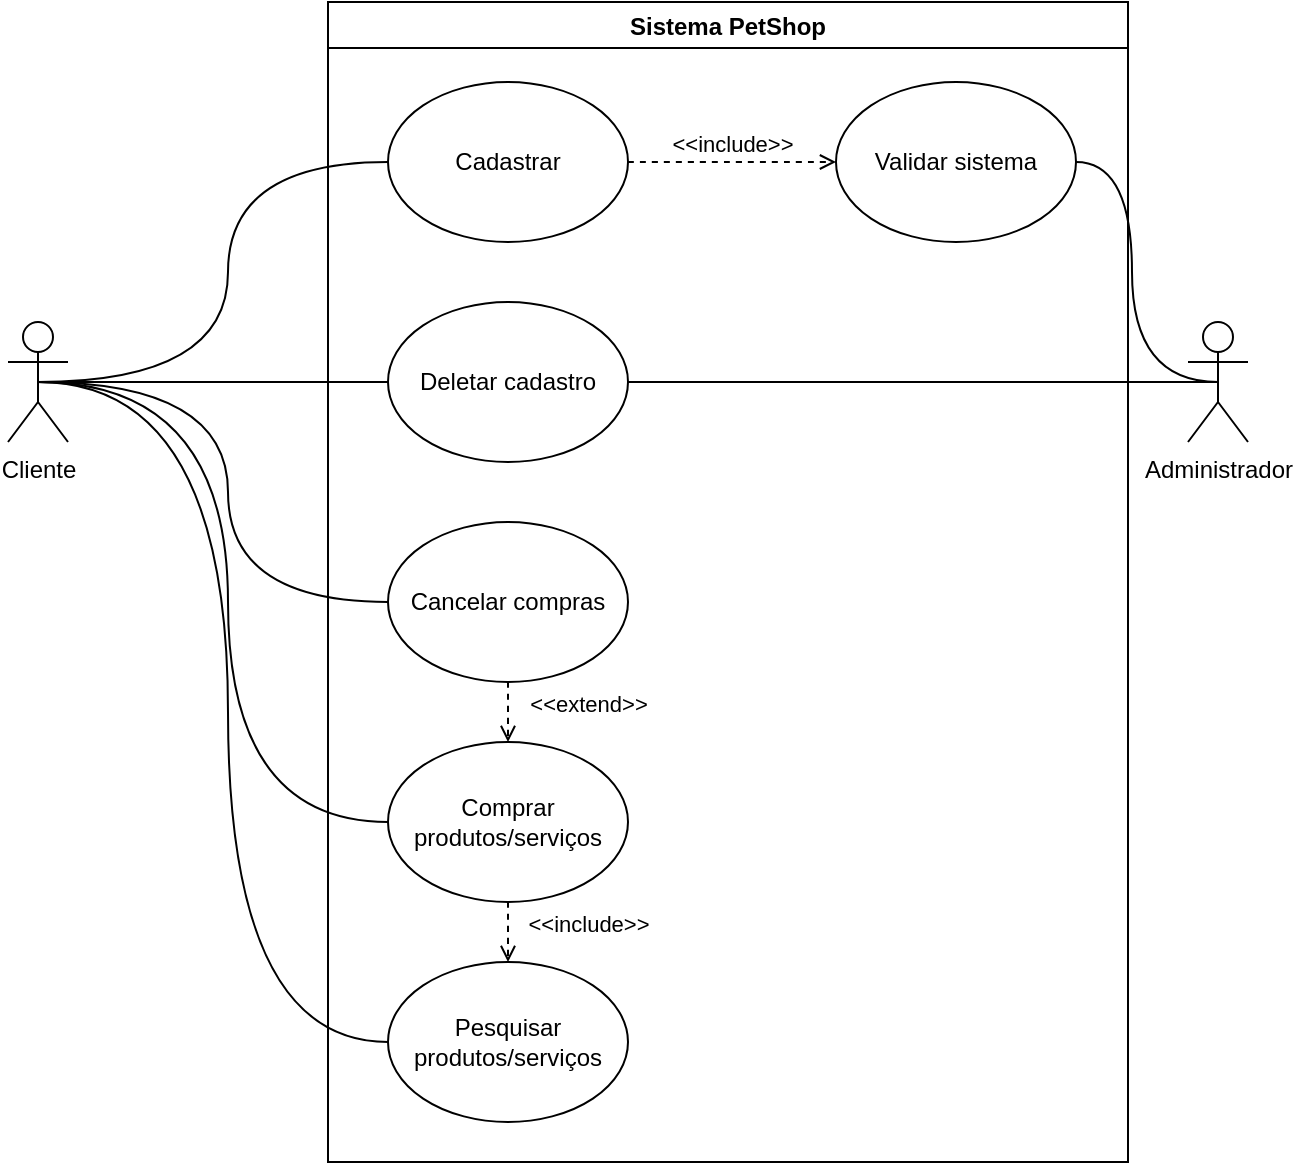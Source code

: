 <mxfile version="15.8.7" type="device"><diagram id="9ER0KR4iCtU3PfYvjTHp" name="Página-1"><mxGraphModel dx="1696" dy="591" grid="1" gridSize="10" guides="1" tooltips="1" connect="1" arrows="1" fold="1" page="1" pageScale="1" pageWidth="827" pageHeight="1169" math="0" shadow="0"><root><mxCell id="0"/><mxCell id="1" parent="0"/><mxCell id="WR6nB03_TrxkmCIucZGi-13" style="edgeStyle=orthogonalEdgeStyle;rounded=0;orthogonalLoop=1;jettySize=auto;html=1;exitX=0.5;exitY=0.5;exitDx=0;exitDy=0;exitPerimeter=0;entryX=0;entryY=0.5;entryDx=0;entryDy=0;endArrow=none;endFill=0;" edge="1" parent="1" source="WR6nB03_TrxkmCIucZGi-2" target="WR6nB03_TrxkmCIucZGi-6"><mxGeometry relative="1" as="geometry"/></mxCell><mxCell id="WR6nB03_TrxkmCIucZGi-14" style="edgeStyle=orthogonalEdgeStyle;rounded=0;orthogonalLoop=1;jettySize=auto;html=1;exitX=0.5;exitY=0.5;exitDx=0;exitDy=0;exitPerimeter=0;entryX=0;entryY=0.5;entryDx=0;entryDy=0;curved=1;endArrow=none;endFill=0;" edge="1" parent="1" source="WR6nB03_TrxkmCIucZGi-2" target="WR6nB03_TrxkmCIucZGi-4"><mxGeometry relative="1" as="geometry"/></mxCell><mxCell id="WR6nB03_TrxkmCIucZGi-15" style="edgeStyle=orthogonalEdgeStyle;curved=1;rounded=0;orthogonalLoop=1;jettySize=auto;html=1;exitX=0.5;exitY=0.5;exitDx=0;exitDy=0;exitPerimeter=0;entryX=0;entryY=0.5;entryDx=0;entryDy=0;endArrow=none;endFill=0;" edge="1" parent="1" source="WR6nB03_TrxkmCIucZGi-2" target="WR6nB03_TrxkmCIucZGi-5"><mxGeometry relative="1" as="geometry"/></mxCell><mxCell id="WR6nB03_TrxkmCIucZGi-16" style="edgeStyle=orthogonalEdgeStyle;curved=1;rounded=0;orthogonalLoop=1;jettySize=auto;html=1;exitX=0.5;exitY=0.5;exitDx=0;exitDy=0;exitPerimeter=0;entryX=0;entryY=0.5;entryDx=0;entryDy=0;endArrow=none;endFill=0;" edge="1" parent="1" source="WR6nB03_TrxkmCIucZGi-2" target="WR6nB03_TrxkmCIucZGi-9"><mxGeometry relative="1" as="geometry"/></mxCell><mxCell id="WR6nB03_TrxkmCIucZGi-18" style="edgeStyle=orthogonalEdgeStyle;rounded=0;orthogonalLoop=1;jettySize=auto;html=1;exitX=0.5;exitY=0.5;exitDx=0;exitDy=0;exitPerimeter=0;entryX=0;entryY=0.5;entryDx=0;entryDy=0;endArrow=none;endFill=0;curved=1;" edge="1" parent="1" source="WR6nB03_TrxkmCIucZGi-2" target="WR6nB03_TrxkmCIucZGi-8"><mxGeometry relative="1" as="geometry"/></mxCell><mxCell id="WR6nB03_TrxkmCIucZGi-2" value="Cliente" style="shape=umlActor;verticalLabelPosition=bottom;verticalAlign=top;html=1;outlineConnect=0;" vertex="1" parent="1"><mxGeometry x="-60" y="340" width="30" height="60" as="geometry"/></mxCell><mxCell id="WR6nB03_TrxkmCIucZGi-11" style="edgeStyle=orthogonalEdgeStyle;rounded=0;orthogonalLoop=1;jettySize=auto;html=1;exitX=0.5;exitY=0.5;exitDx=0;exitDy=0;exitPerimeter=0;entryX=1;entryY=0.5;entryDx=0;entryDy=0;curved=1;endArrow=none;endFill=0;" edge="1" parent="1" source="WR6nB03_TrxkmCIucZGi-3" target="WR6nB03_TrxkmCIucZGi-10"><mxGeometry relative="1" as="geometry"/></mxCell><mxCell id="WR6nB03_TrxkmCIucZGi-17" style="edgeStyle=orthogonalEdgeStyle;curved=1;rounded=0;orthogonalLoop=1;jettySize=auto;html=1;exitX=0.5;exitY=0.5;exitDx=0;exitDy=0;exitPerimeter=0;entryX=1;entryY=0.5;entryDx=0;entryDy=0;endArrow=none;endFill=0;" edge="1" parent="1" source="WR6nB03_TrxkmCIucZGi-3" target="WR6nB03_TrxkmCIucZGi-6"><mxGeometry relative="1" as="geometry"/></mxCell><mxCell id="WR6nB03_TrxkmCIucZGi-3" value="Administrador" style="shape=umlActor;verticalLabelPosition=bottom;verticalAlign=top;html=1;outlineConnect=0;" vertex="1" parent="1"><mxGeometry x="530" y="340" width="30" height="60" as="geometry"/></mxCell><mxCell id="WR6nB03_TrxkmCIucZGi-4" value="Cadastrar" style="ellipse;whiteSpace=wrap;html=1;" vertex="1" parent="1"><mxGeometry x="130" y="220" width="120" height="80" as="geometry"/></mxCell><mxCell id="WR6nB03_TrxkmCIucZGi-5" value="Comprar produtos/serviços" style="ellipse;whiteSpace=wrap;html=1;" vertex="1" parent="1"><mxGeometry x="130" y="550" width="120" height="80" as="geometry"/></mxCell><mxCell id="WR6nB03_TrxkmCIucZGi-6" value="Deletar cadastro" style="ellipse;whiteSpace=wrap;html=1;" vertex="1" parent="1"><mxGeometry x="130" y="330" width="120" height="80" as="geometry"/></mxCell><mxCell id="WR6nB03_TrxkmCIucZGi-8" value="Cancelar compras" style="ellipse;whiteSpace=wrap;html=1;" vertex="1" parent="1"><mxGeometry x="130" y="440" width="120" height="80" as="geometry"/></mxCell><mxCell id="WR6nB03_TrxkmCIucZGi-9" value="Pesquisar produtos/serviços" style="ellipse;whiteSpace=wrap;html=1;" vertex="1" parent="1"><mxGeometry x="130" y="660" width="120" height="80" as="geometry"/></mxCell><mxCell id="WR6nB03_TrxkmCIucZGi-10" value="Validar sistema" style="ellipse;whiteSpace=wrap;html=1;" vertex="1" parent="1"><mxGeometry x="354" y="220" width="120" height="80" as="geometry"/></mxCell><mxCell id="WR6nB03_TrxkmCIucZGi-23" value="&amp;lt;&amp;lt;include&amp;gt;&amp;gt;" style="html=1;verticalAlign=bottom;labelBackgroundColor=none;endArrow=open;endFill=0;dashed=1;rounded=0;curved=1;exitX=0.5;exitY=1;exitDx=0;exitDy=0;entryX=0.5;entryY=0;entryDx=0;entryDy=0;" edge="1" parent="1" source="WR6nB03_TrxkmCIucZGi-5" target="WR6nB03_TrxkmCIucZGi-9"><mxGeometry x="0.333" y="40" width="160" relative="1" as="geometry"><mxPoint x="-190" y="650" as="sourcePoint"/><mxPoint x="-30" y="650" as="targetPoint"/><mxPoint as="offset"/></mxGeometry></mxCell><mxCell id="WR6nB03_TrxkmCIucZGi-25" value="&amp;lt;&amp;lt;include&amp;gt;&amp;gt;" style="html=1;verticalAlign=bottom;labelBackgroundColor=none;endArrow=open;endFill=0;dashed=1;rounded=0;curved=1;exitX=1;exitY=0.5;exitDx=0;exitDy=0;entryX=0;entryY=0.5;entryDx=0;entryDy=0;" edge="1" parent="1" source="WR6nB03_TrxkmCIucZGi-4" target="WR6nB03_TrxkmCIucZGi-10"><mxGeometry width="160" relative="1" as="geometry"><mxPoint x="240" y="190" as="sourcePoint"/><mxPoint x="400" y="190" as="targetPoint"/></mxGeometry></mxCell><mxCell id="WR6nB03_TrxkmCIucZGi-26" value="&amp;lt;&amp;lt;extend&amp;gt;&amp;gt;" style="html=1;verticalAlign=bottom;labelBackgroundColor=none;endArrow=open;endFill=0;dashed=1;rounded=0;curved=1;exitX=0.5;exitY=1;exitDx=0;exitDy=0;entryX=0.5;entryY=0;entryDx=0;entryDy=0;" edge="1" parent="1" source="WR6nB03_TrxkmCIucZGi-8" target="WR6nB03_TrxkmCIucZGi-5"><mxGeometry x="0.333" y="40" width="160" relative="1" as="geometry"><mxPoint x="240" y="460" as="sourcePoint"/><mxPoint x="400" y="460" as="targetPoint"/><mxPoint as="offset"/></mxGeometry></mxCell><mxCell id="WR6nB03_TrxkmCIucZGi-27" value="Sistema PetShop" style="swimlane;" vertex="1" parent="1"><mxGeometry x="100" y="180" width="400" height="580" as="geometry"/></mxCell></root></mxGraphModel></diagram></mxfile>